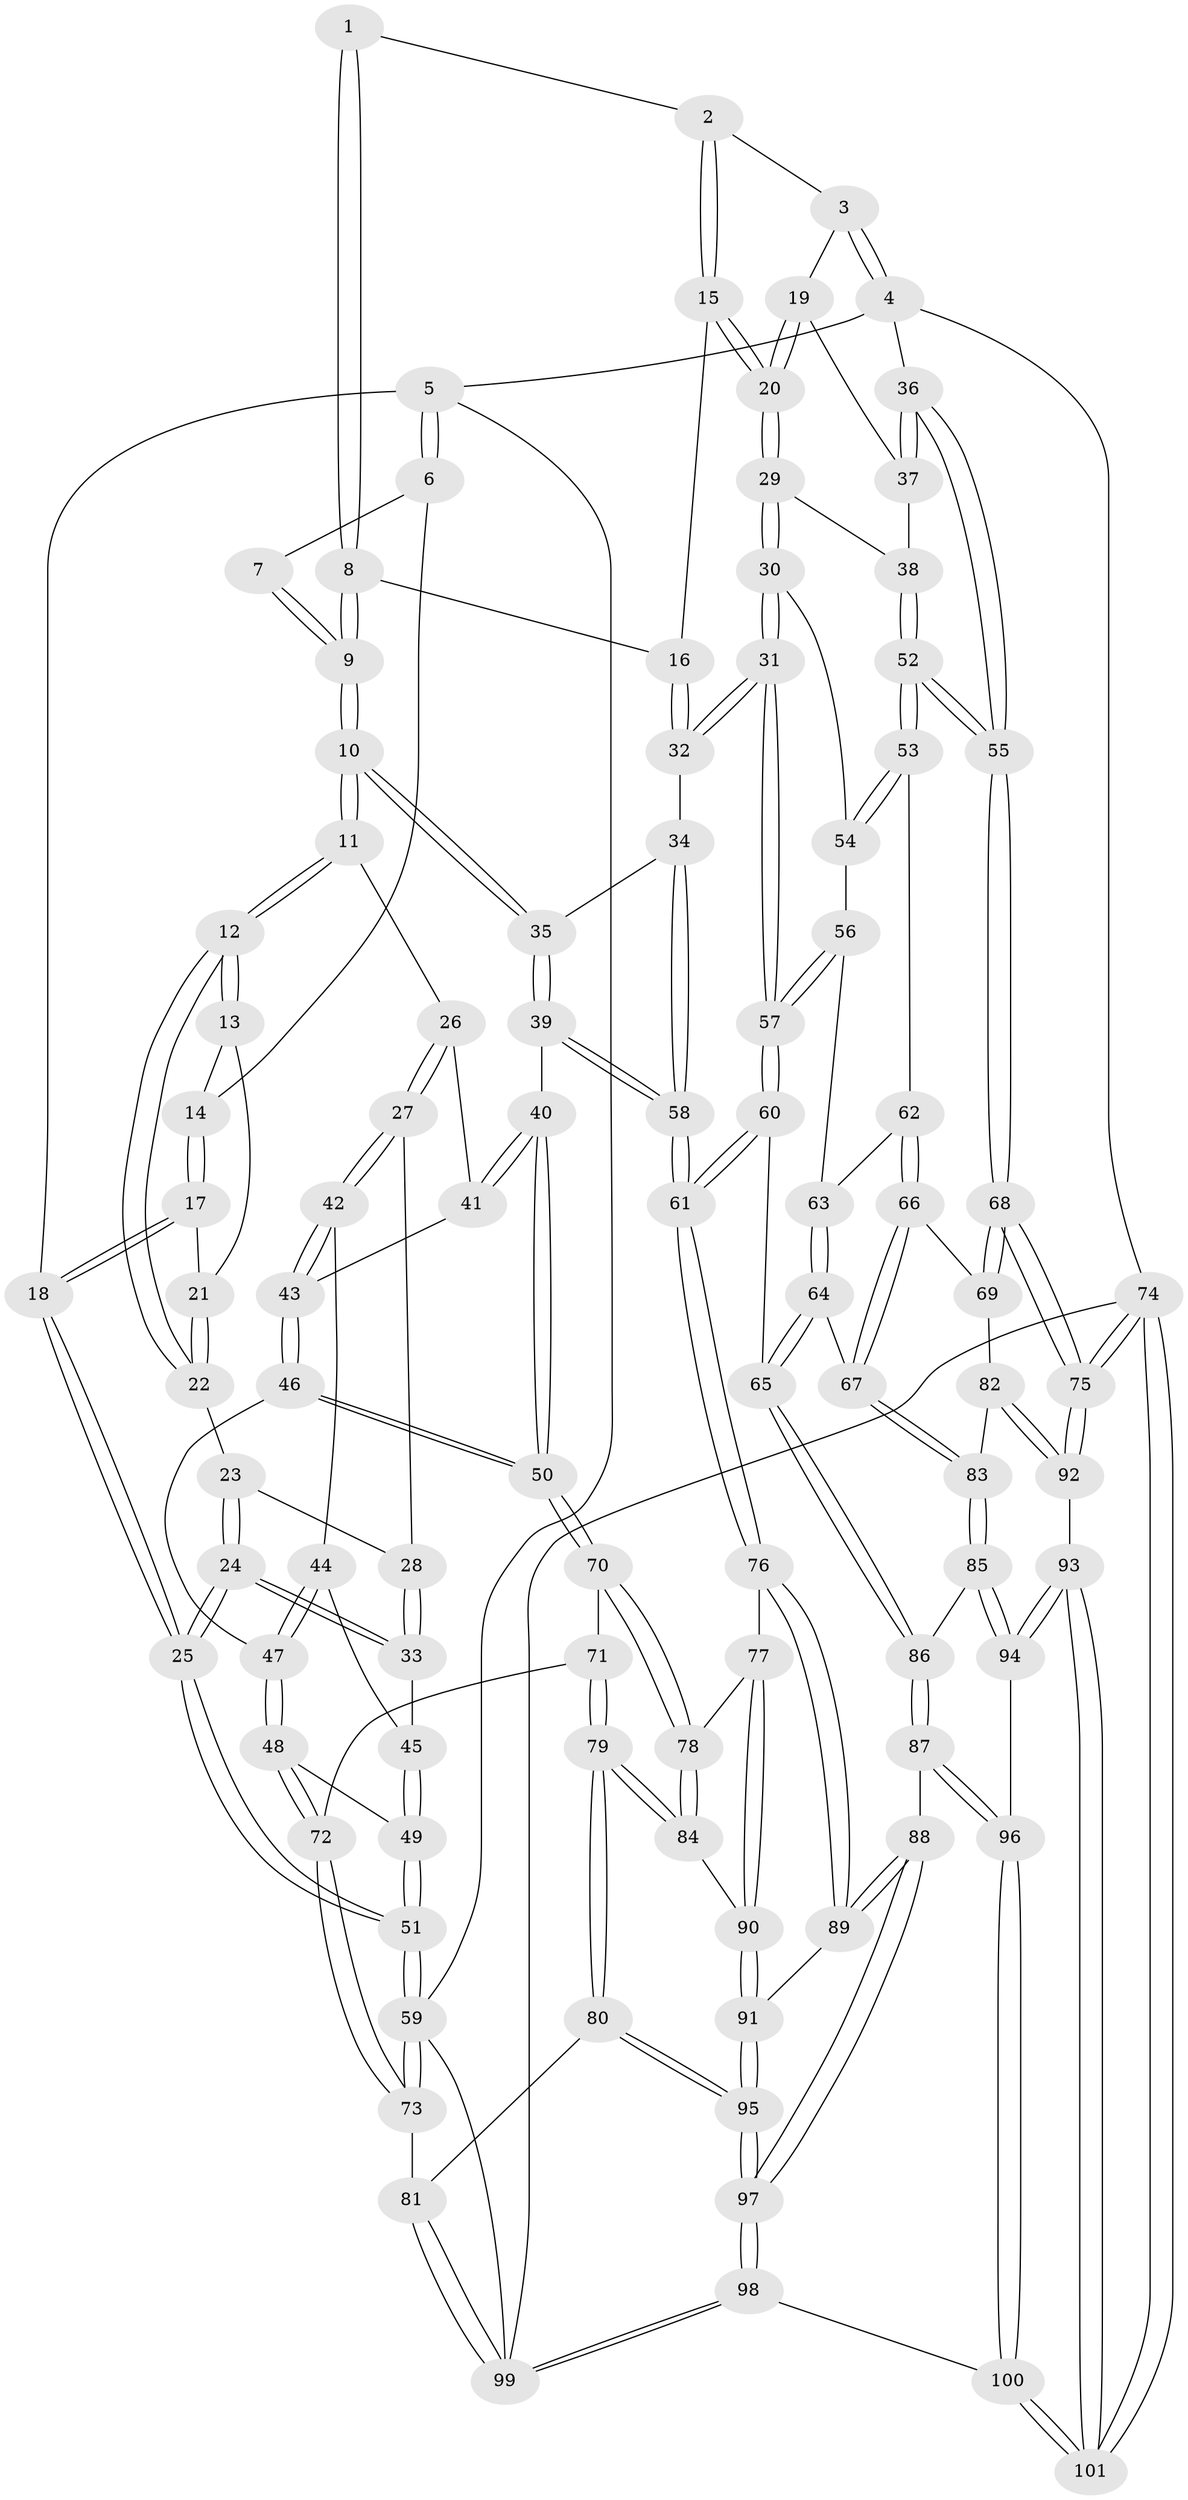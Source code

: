 // Generated by graph-tools (version 1.1) at 2025/11/02/21/25 10:11:13]
// undirected, 101 vertices, 249 edges
graph export_dot {
graph [start="1"]
  node [color=gray90,style=filled];
  1 [pos="+0.5945245119520723+0"];
  2 [pos="+0.7948166245238549+0"];
  3 [pos="+0.9831123855602583+0"];
  4 [pos="+1+0"];
  5 [pos="+0+0"];
  6 [pos="+0.2573705820818574+0"];
  7 [pos="+0.5593151240563231+0"];
  8 [pos="+0.5579536756279587+0.15885247337801497"];
  9 [pos="+0.4595242025422626+0.18020638067590103"];
  10 [pos="+0.4584543319347153+0.1807887997240167"];
  11 [pos="+0.43945916591157075+0.17683806573469074"];
  12 [pos="+0.40031283705804+0.14127038083778476"];
  13 [pos="+0.342305114269025+0.03559871308359669"];
  14 [pos="+0.2970756312498029+0"];
  15 [pos="+0.6710747955810072+0.13466663049862013"];
  16 [pos="+0.6232073988998251+0.15688456613435015"];
  17 [pos="+0.17289604968827108+0.14403093648979937"];
  18 [pos="+0+0"];
  19 [pos="+0.8577546828700936+0.18071247528586884"];
  20 [pos="+0.8202070814675302+0.21443052035740562"];
  21 [pos="+0.17568354703113512+0.14815046508610397"];
  22 [pos="+0.18326461323561613+0.16416983011614697"];
  23 [pos="+0.18143207585421436+0.1859318626379042"];
  24 [pos="+0+0.23450159336699536"];
  25 [pos="+0+0.20864387567278703"];
  26 [pos="+0.3753229265370145+0.22891655623788043"];
  27 [pos="+0.19213339396313517+0.257937818285617"];
  28 [pos="+0.18199417638846105+0.1996094047650044"];
  29 [pos="+0.8216441084674344+0.27790533728025557"];
  30 [pos="+0.7686809879627782+0.35969938641679494"];
  31 [pos="+0.7222943132634364+0.3992153360847145"];
  32 [pos="+0.6772708572039773+0.38467741734665717"];
  33 [pos="+0+0.2633655861750441"];
  34 [pos="+0.6435146043840421+0.3882335815284423"];
  35 [pos="+0.49907061287986765+0.3479700372175299"];
  36 [pos="+1+0.07782637327433614"];
  37 [pos="+0.9549880288698083+0.1913898448436661"];
  38 [pos="+0.9854652224072258+0.34981454659647254"];
  39 [pos="+0.4241474048125711+0.459973314196204"];
  40 [pos="+0.37096544621075755+0.4594733804017407"];
  41 [pos="+0.3424212429359543+0.29082451541557125"];
  42 [pos="+0.18750948812384743+0.27311796178443"];
  43 [pos="+0.24424225840426458+0.3566781738141685"];
  44 [pos="+0.15079701043159416+0.29062880822643283"];
  45 [pos="+0.03915297877993932+0.3108033692426412"];
  46 [pos="+0.2521794079155014+0.42484936826714714"];
  47 [pos="+0.13810062851712054+0.4561702818724245"];
  48 [pos="+0.13496967617210548+0.4578229379792347"];
  49 [pos="+0.0762628583933403+0.3902160539708832"];
  50 [pos="+0.32067253683578745+0.4710959233326005"];
  51 [pos="+0+0.6004256664424745"];
  52 [pos="+1+0.40008350043835916"];
  53 [pos="+0.9739917999079821+0.4385399675928879"];
  54 [pos="+0.8863552283223465+0.42019319533107663"];
  55 [pos="+1+0.41290783317939384"];
  56 [pos="+0.8319560407223368+0.48854616728489825"];
  57 [pos="+0.7359139454055426+0.45595553385033527"];
  58 [pos="+0.5175775031865223+0.5912914511246664"];
  59 [pos="+0+0.6768428837303001"];
  60 [pos="+0.7141954532959907+0.5627031805217941"];
  61 [pos="+0.5267917534054752+0.6189456588136821"];
  62 [pos="+0.9537581843934871+0.46085993580378465"];
  63 [pos="+0.8405195185212574+0.4935371053387159"];
  64 [pos="+0.8735851361811945+0.5649306365433583"];
  65 [pos="+0.7510557530173883+0.6057775768626147"];
  66 [pos="+0.911809344398988+0.5623965751642841"];
  67 [pos="+0.8933982563063272+0.5720239360331562"];
  68 [pos="+1+0.5730095433658688"];
  69 [pos="+0.9707065530501925+0.5839776860229362"];
  70 [pos="+0.29682161751819364+0.5372960830009879"];
  71 [pos="+0.20563518598532315+0.5557568776463389"];
  72 [pos="+0.11002531284871853+0.5061829729647168"];
  73 [pos="+0+0.6826561279823199"];
  74 [pos="+1+1"];
  75 [pos="+1+0.7492665822864228"];
  76 [pos="+0.5262747171977188+0.6207404805826016"];
  77 [pos="+0.39670659182468343+0.662975491444188"];
  78 [pos="+0.29903696271194546+0.5814414764377802"];
  79 [pos="+0.17355771333834383+0.6927360941701816"];
  80 [pos="+0.08648921818007266+0.746277656718097"];
  81 [pos="+0.07270711811173204+0.7486685968465612"];
  82 [pos="+0.9237782885807942+0.6956554329787392"];
  83 [pos="+0.8973797349643765+0.6963310089983574"];
  84 [pos="+0.22909391881954053+0.672361580802273"];
  85 [pos="+0.8523501329017374+0.7234729315592158"];
  86 [pos="+0.7623475628786522+0.6452454954413462"];
  87 [pos="+0.6107235009757411+0.8042765394206979"];
  88 [pos="+0.5871647959449456+0.7886522345797432"];
  89 [pos="+0.5514249151295755+0.7028803849828648"];
  90 [pos="+0.3533617097689137+0.7243337740073232"];
  91 [pos="+0.3534779225371803+0.7867970425106247"];
  92 [pos="+1+0.7512715690030028"];
  93 [pos="+0.8196215469999342+0.88538568163178"];
  94 [pos="+0.8182209783488963+0.8838119381392326"];
  95 [pos="+0.3457217738855931+0.8420410928291241"];
  96 [pos="+0.647648084481789+0.852532118704947"];
  97 [pos="+0.3694316642328342+0.8874131174392135"];
  98 [pos="+0.32502485070678605+1"];
  99 [pos="+0.2267593704446636+1"];
  100 [pos="+0.5065224957853041+1"];
  101 [pos="+0.9778497741298611+1"];
  1 -- 2;
  1 -- 8;
  1 -- 8;
  2 -- 3;
  2 -- 15;
  2 -- 15;
  3 -- 4;
  3 -- 4;
  3 -- 19;
  4 -- 5;
  4 -- 36;
  4 -- 74;
  5 -- 6;
  5 -- 6;
  5 -- 18;
  5 -- 59;
  6 -- 7;
  6 -- 14;
  7 -- 9;
  7 -- 9;
  8 -- 9;
  8 -- 9;
  8 -- 16;
  9 -- 10;
  9 -- 10;
  10 -- 11;
  10 -- 11;
  10 -- 35;
  10 -- 35;
  11 -- 12;
  11 -- 12;
  11 -- 26;
  12 -- 13;
  12 -- 13;
  12 -- 22;
  12 -- 22;
  13 -- 14;
  13 -- 21;
  14 -- 17;
  14 -- 17;
  15 -- 16;
  15 -- 20;
  15 -- 20;
  16 -- 32;
  16 -- 32;
  17 -- 18;
  17 -- 18;
  17 -- 21;
  18 -- 25;
  18 -- 25;
  19 -- 20;
  19 -- 20;
  19 -- 37;
  20 -- 29;
  20 -- 29;
  21 -- 22;
  21 -- 22;
  22 -- 23;
  23 -- 24;
  23 -- 24;
  23 -- 28;
  24 -- 25;
  24 -- 25;
  24 -- 33;
  24 -- 33;
  25 -- 51;
  25 -- 51;
  26 -- 27;
  26 -- 27;
  26 -- 41;
  27 -- 28;
  27 -- 42;
  27 -- 42;
  28 -- 33;
  28 -- 33;
  29 -- 30;
  29 -- 30;
  29 -- 38;
  30 -- 31;
  30 -- 31;
  30 -- 54;
  31 -- 32;
  31 -- 32;
  31 -- 57;
  31 -- 57;
  32 -- 34;
  33 -- 45;
  34 -- 35;
  34 -- 58;
  34 -- 58;
  35 -- 39;
  35 -- 39;
  36 -- 37;
  36 -- 37;
  36 -- 55;
  36 -- 55;
  37 -- 38;
  38 -- 52;
  38 -- 52;
  39 -- 40;
  39 -- 58;
  39 -- 58;
  40 -- 41;
  40 -- 41;
  40 -- 50;
  40 -- 50;
  41 -- 43;
  42 -- 43;
  42 -- 43;
  42 -- 44;
  43 -- 46;
  43 -- 46;
  44 -- 45;
  44 -- 47;
  44 -- 47;
  45 -- 49;
  45 -- 49;
  46 -- 47;
  46 -- 50;
  46 -- 50;
  47 -- 48;
  47 -- 48;
  48 -- 49;
  48 -- 72;
  48 -- 72;
  49 -- 51;
  49 -- 51;
  50 -- 70;
  50 -- 70;
  51 -- 59;
  51 -- 59;
  52 -- 53;
  52 -- 53;
  52 -- 55;
  52 -- 55;
  53 -- 54;
  53 -- 54;
  53 -- 62;
  54 -- 56;
  55 -- 68;
  55 -- 68;
  56 -- 57;
  56 -- 57;
  56 -- 63;
  57 -- 60;
  57 -- 60;
  58 -- 61;
  58 -- 61;
  59 -- 73;
  59 -- 73;
  59 -- 99;
  60 -- 61;
  60 -- 61;
  60 -- 65;
  61 -- 76;
  61 -- 76;
  62 -- 63;
  62 -- 66;
  62 -- 66;
  63 -- 64;
  63 -- 64;
  64 -- 65;
  64 -- 65;
  64 -- 67;
  65 -- 86;
  65 -- 86;
  66 -- 67;
  66 -- 67;
  66 -- 69;
  67 -- 83;
  67 -- 83;
  68 -- 69;
  68 -- 69;
  68 -- 75;
  68 -- 75;
  69 -- 82;
  70 -- 71;
  70 -- 78;
  70 -- 78;
  71 -- 72;
  71 -- 79;
  71 -- 79;
  72 -- 73;
  72 -- 73;
  73 -- 81;
  74 -- 75;
  74 -- 75;
  74 -- 101;
  74 -- 101;
  74 -- 99;
  75 -- 92;
  75 -- 92;
  76 -- 77;
  76 -- 89;
  76 -- 89;
  77 -- 78;
  77 -- 90;
  77 -- 90;
  78 -- 84;
  78 -- 84;
  79 -- 80;
  79 -- 80;
  79 -- 84;
  79 -- 84;
  80 -- 81;
  80 -- 95;
  80 -- 95;
  81 -- 99;
  81 -- 99;
  82 -- 83;
  82 -- 92;
  82 -- 92;
  83 -- 85;
  83 -- 85;
  84 -- 90;
  85 -- 86;
  85 -- 94;
  85 -- 94;
  86 -- 87;
  86 -- 87;
  87 -- 88;
  87 -- 96;
  87 -- 96;
  88 -- 89;
  88 -- 89;
  88 -- 97;
  88 -- 97;
  89 -- 91;
  90 -- 91;
  90 -- 91;
  91 -- 95;
  91 -- 95;
  92 -- 93;
  93 -- 94;
  93 -- 94;
  93 -- 101;
  93 -- 101;
  94 -- 96;
  95 -- 97;
  95 -- 97;
  96 -- 100;
  96 -- 100;
  97 -- 98;
  97 -- 98;
  98 -- 99;
  98 -- 99;
  98 -- 100;
  100 -- 101;
  100 -- 101;
}
